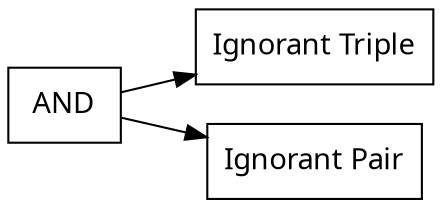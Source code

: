 digraph {
node [shape=record];
node [fontname=Sans];charset="UTF-8" splines=true splines=spline rankdir =LR
1993[label="AND"];
1993->1788;
1993->564;
1788[label="Ignorant Triple"];
564[label="Ignorant Pair"];
}
